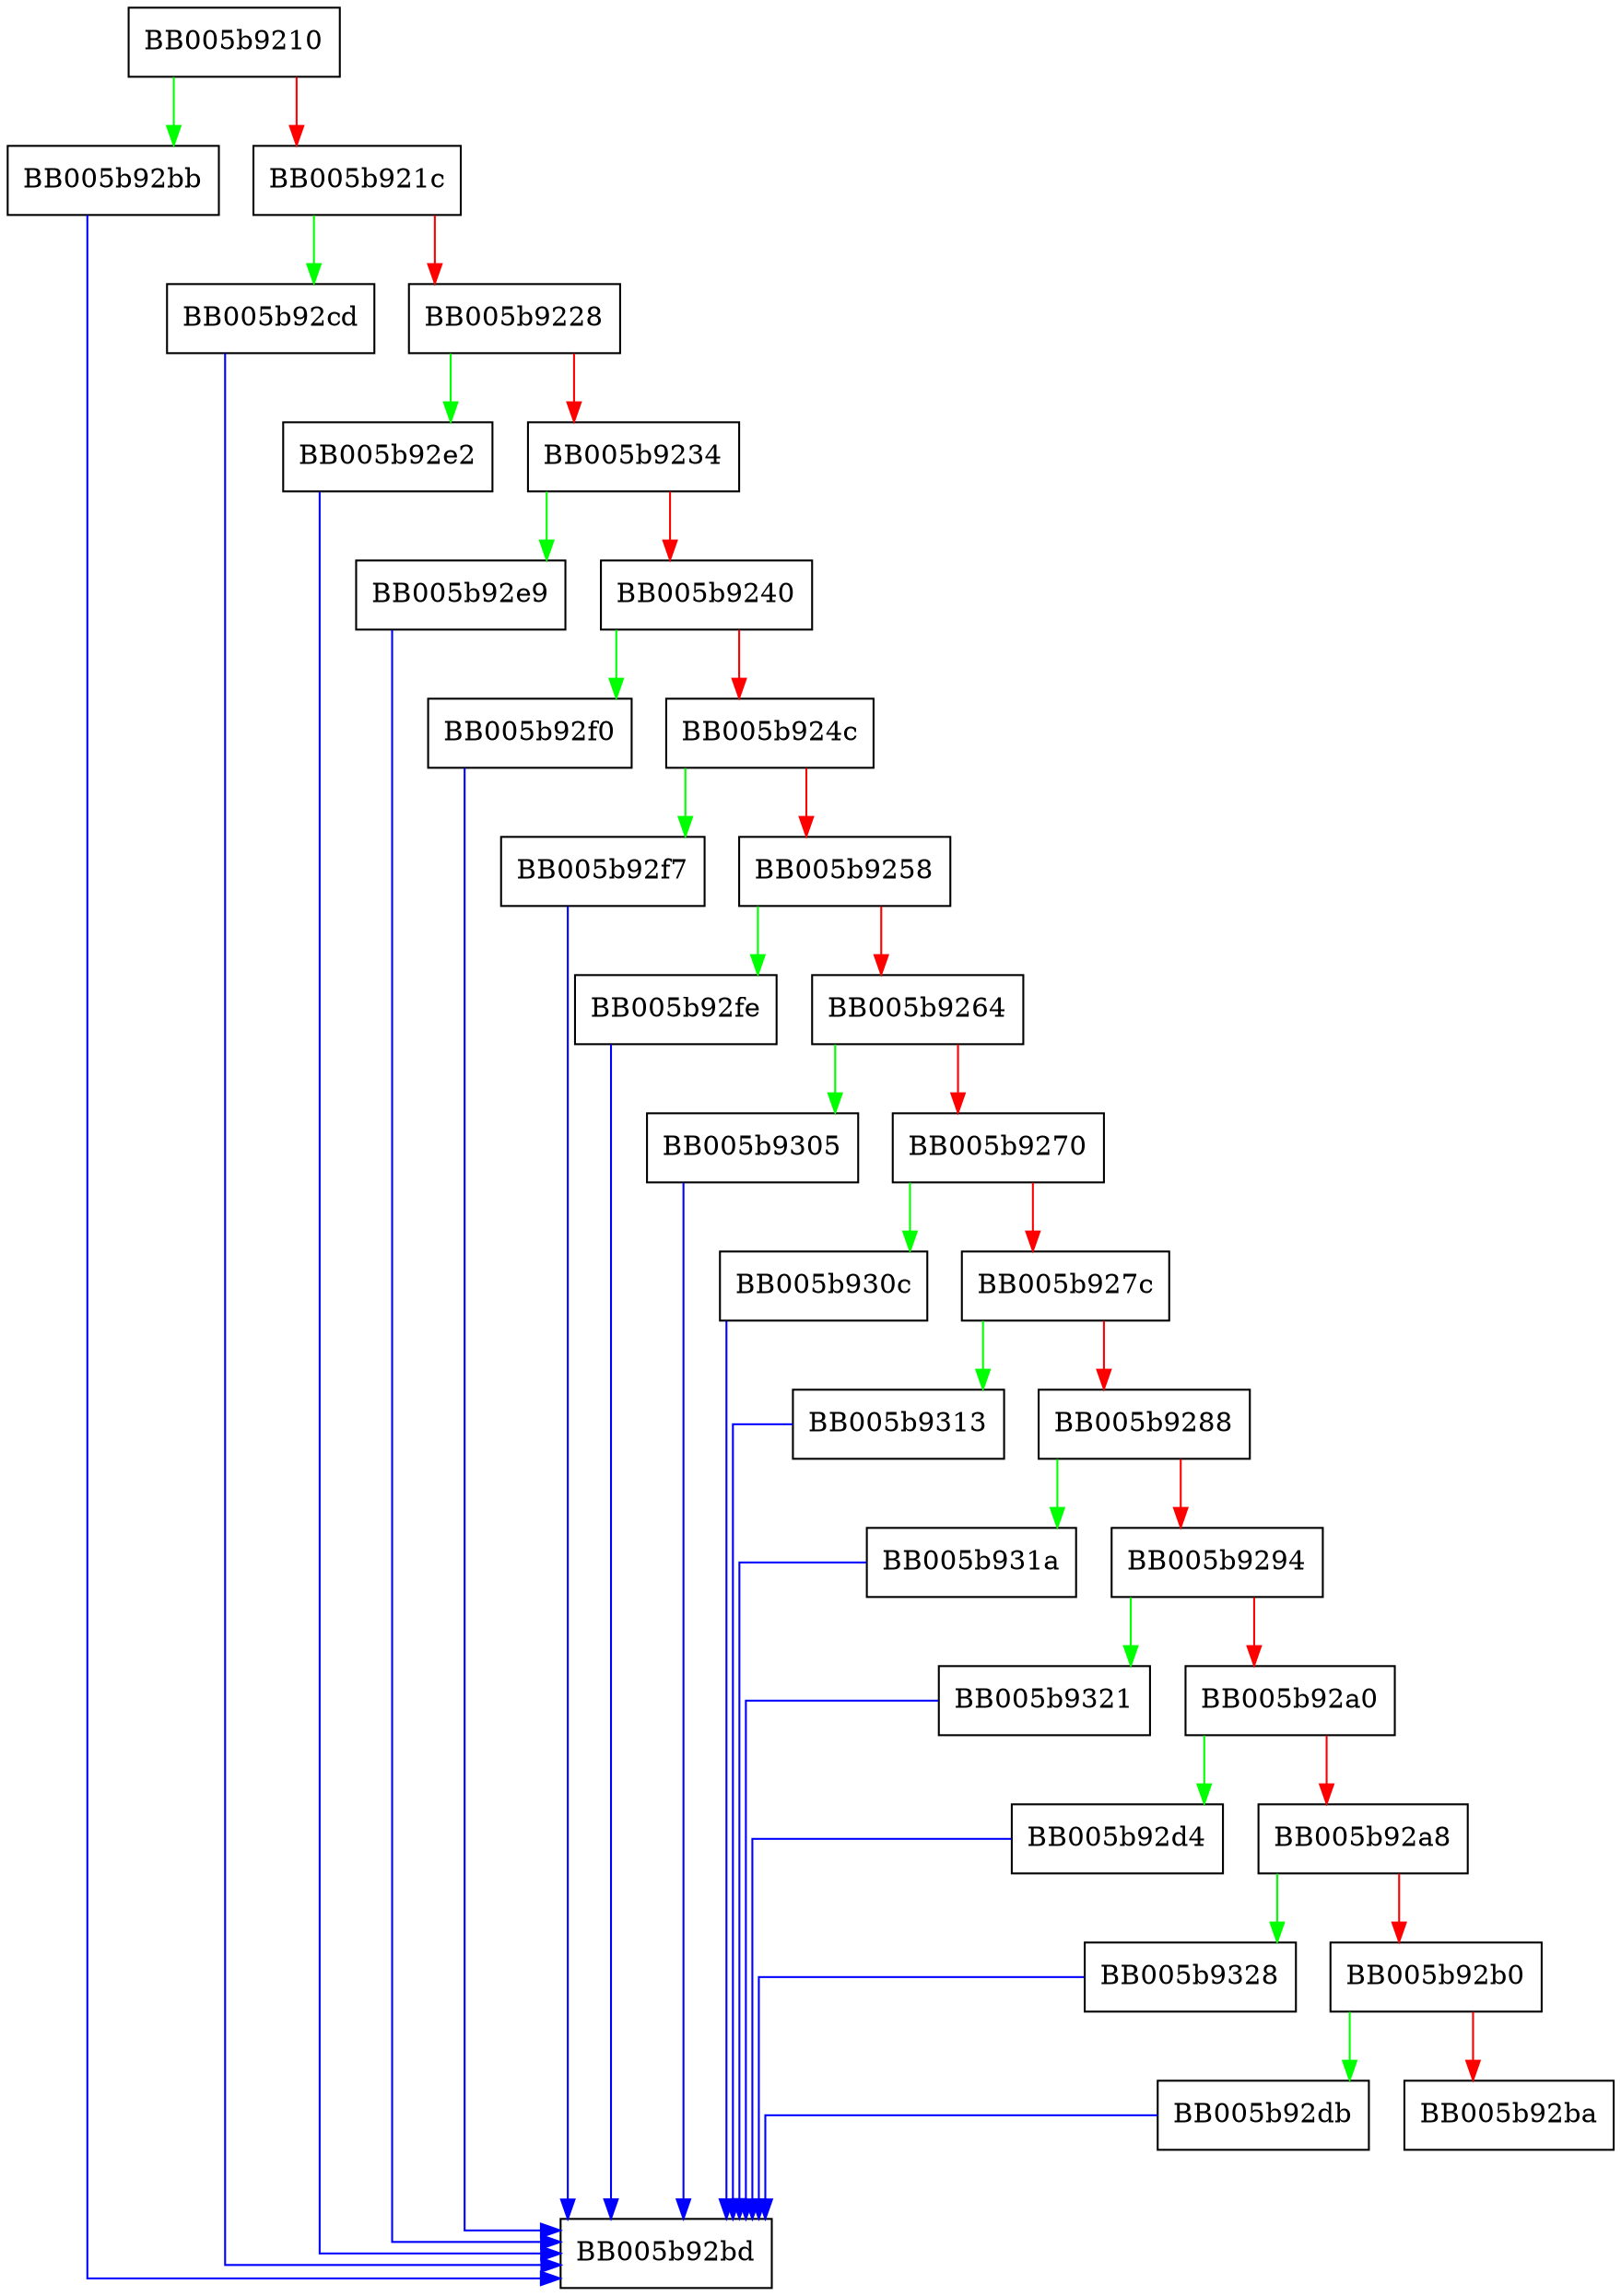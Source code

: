 digraph ossl_ec_curve_nid2nist_int {
  node [shape="box"];
  graph [splines=ortho];
  BB005b9210 -> BB005b92bb [color="green"];
  BB005b9210 -> BB005b921c [color="red"];
  BB005b921c -> BB005b92cd [color="green"];
  BB005b921c -> BB005b9228 [color="red"];
  BB005b9228 -> BB005b92e2 [color="green"];
  BB005b9228 -> BB005b9234 [color="red"];
  BB005b9234 -> BB005b92e9 [color="green"];
  BB005b9234 -> BB005b9240 [color="red"];
  BB005b9240 -> BB005b92f0 [color="green"];
  BB005b9240 -> BB005b924c [color="red"];
  BB005b924c -> BB005b92f7 [color="green"];
  BB005b924c -> BB005b9258 [color="red"];
  BB005b9258 -> BB005b92fe [color="green"];
  BB005b9258 -> BB005b9264 [color="red"];
  BB005b9264 -> BB005b9305 [color="green"];
  BB005b9264 -> BB005b9270 [color="red"];
  BB005b9270 -> BB005b930c [color="green"];
  BB005b9270 -> BB005b927c [color="red"];
  BB005b927c -> BB005b9313 [color="green"];
  BB005b927c -> BB005b9288 [color="red"];
  BB005b9288 -> BB005b931a [color="green"];
  BB005b9288 -> BB005b9294 [color="red"];
  BB005b9294 -> BB005b9321 [color="green"];
  BB005b9294 -> BB005b92a0 [color="red"];
  BB005b92a0 -> BB005b92d4 [color="green"];
  BB005b92a0 -> BB005b92a8 [color="red"];
  BB005b92a8 -> BB005b9328 [color="green"];
  BB005b92a8 -> BB005b92b0 [color="red"];
  BB005b92b0 -> BB005b92db [color="green"];
  BB005b92b0 -> BB005b92ba [color="red"];
  BB005b92bb -> BB005b92bd [color="blue"];
  BB005b92cd -> BB005b92bd [color="blue"];
  BB005b92d4 -> BB005b92bd [color="blue"];
  BB005b92db -> BB005b92bd [color="blue"];
  BB005b92e2 -> BB005b92bd [color="blue"];
  BB005b92e9 -> BB005b92bd [color="blue"];
  BB005b92f0 -> BB005b92bd [color="blue"];
  BB005b92f7 -> BB005b92bd [color="blue"];
  BB005b92fe -> BB005b92bd [color="blue"];
  BB005b9305 -> BB005b92bd [color="blue"];
  BB005b930c -> BB005b92bd [color="blue"];
  BB005b9313 -> BB005b92bd [color="blue"];
  BB005b931a -> BB005b92bd [color="blue"];
  BB005b9321 -> BB005b92bd [color="blue"];
  BB005b9328 -> BB005b92bd [color="blue"];
}